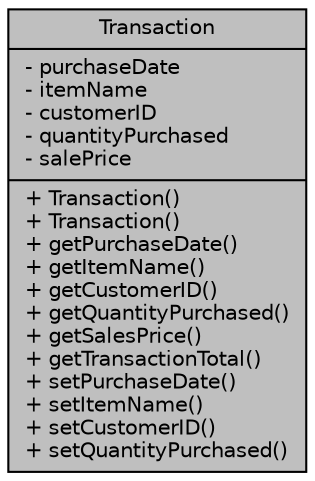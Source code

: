 digraph "Transaction"
{
 // INTERACTIVE_SVG=YES
  bgcolor="transparent";
  edge [fontname="Helvetica",fontsize="10",labelfontname="Helvetica",labelfontsize="10"];
  node [fontname="Helvetica",fontsize="10",shape=record];
  Node1 [label="{Transaction\n|- purchaseDate\l- itemName\l- customerID\l- quantityPurchased\l- salePrice\l|+ Transaction()\l+ Transaction()\l+ getPurchaseDate()\l+ getItemName()\l+ getCustomerID()\l+ getQuantityPurchased()\l+ getSalesPrice()\l+ getTransactionTotal()\l+ setPurchaseDate()\l+ setItemName()\l+ setCustomerID()\l+ setQuantityPurchased()\l}",height=0.2,width=0.4,color="black", fillcolor="grey75", style="filled", fontcolor="black"];
}
